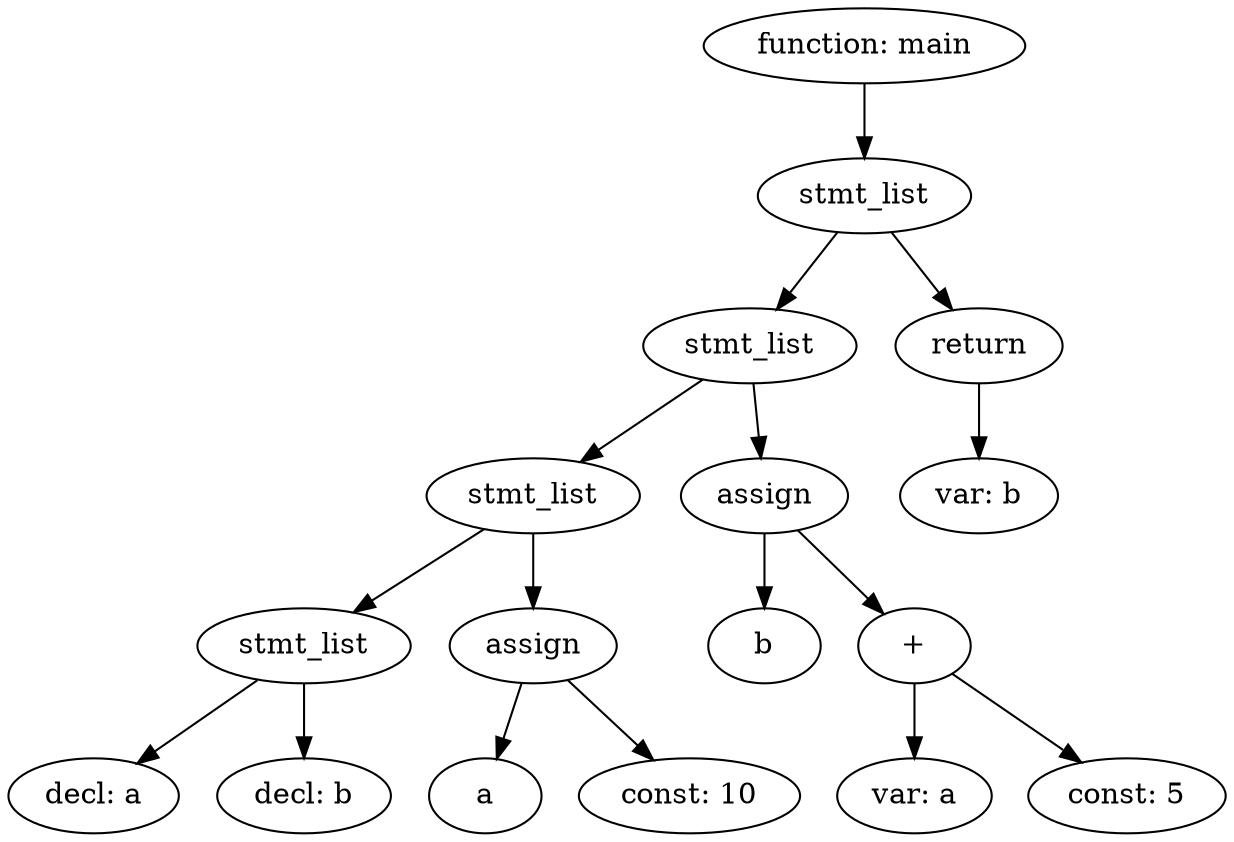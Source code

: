 digraph AST {
  node16 [label="function: main"];
  node15 [label="stmt_list"];
  node12 [label="stmt_list"];
  node6 [label="stmt_list"];
  node2 [label="stmt_list"];
  node0 [label="decl: a"];
  node2 -> node0;
  node1 [label="decl: b"];
  node2 -> node1;
  node6 -> node2;
  node5 [label="assign"];
  node4 [label="a"];
  node5 -> node4;
  node3 [label="const: 10"];
  node5 -> node3;
  node6 -> node5;
  node12 -> node6;
  node11 [label="assign"];
  node10 [label="b"];
  node11 -> node10;
  node9 [label="+"];
  node7 [label="var: a"];
  node9 -> node7;
  node8 [label="const: 5"];
  node9 -> node8;
  node11 -> node9;
  node12 -> node11;
  node15 -> node12;
  node14 [label="return"];
  node13 [label="var: b"];
  node14 -> node13;
  node15 -> node14;
  node16 -> node15;
}
